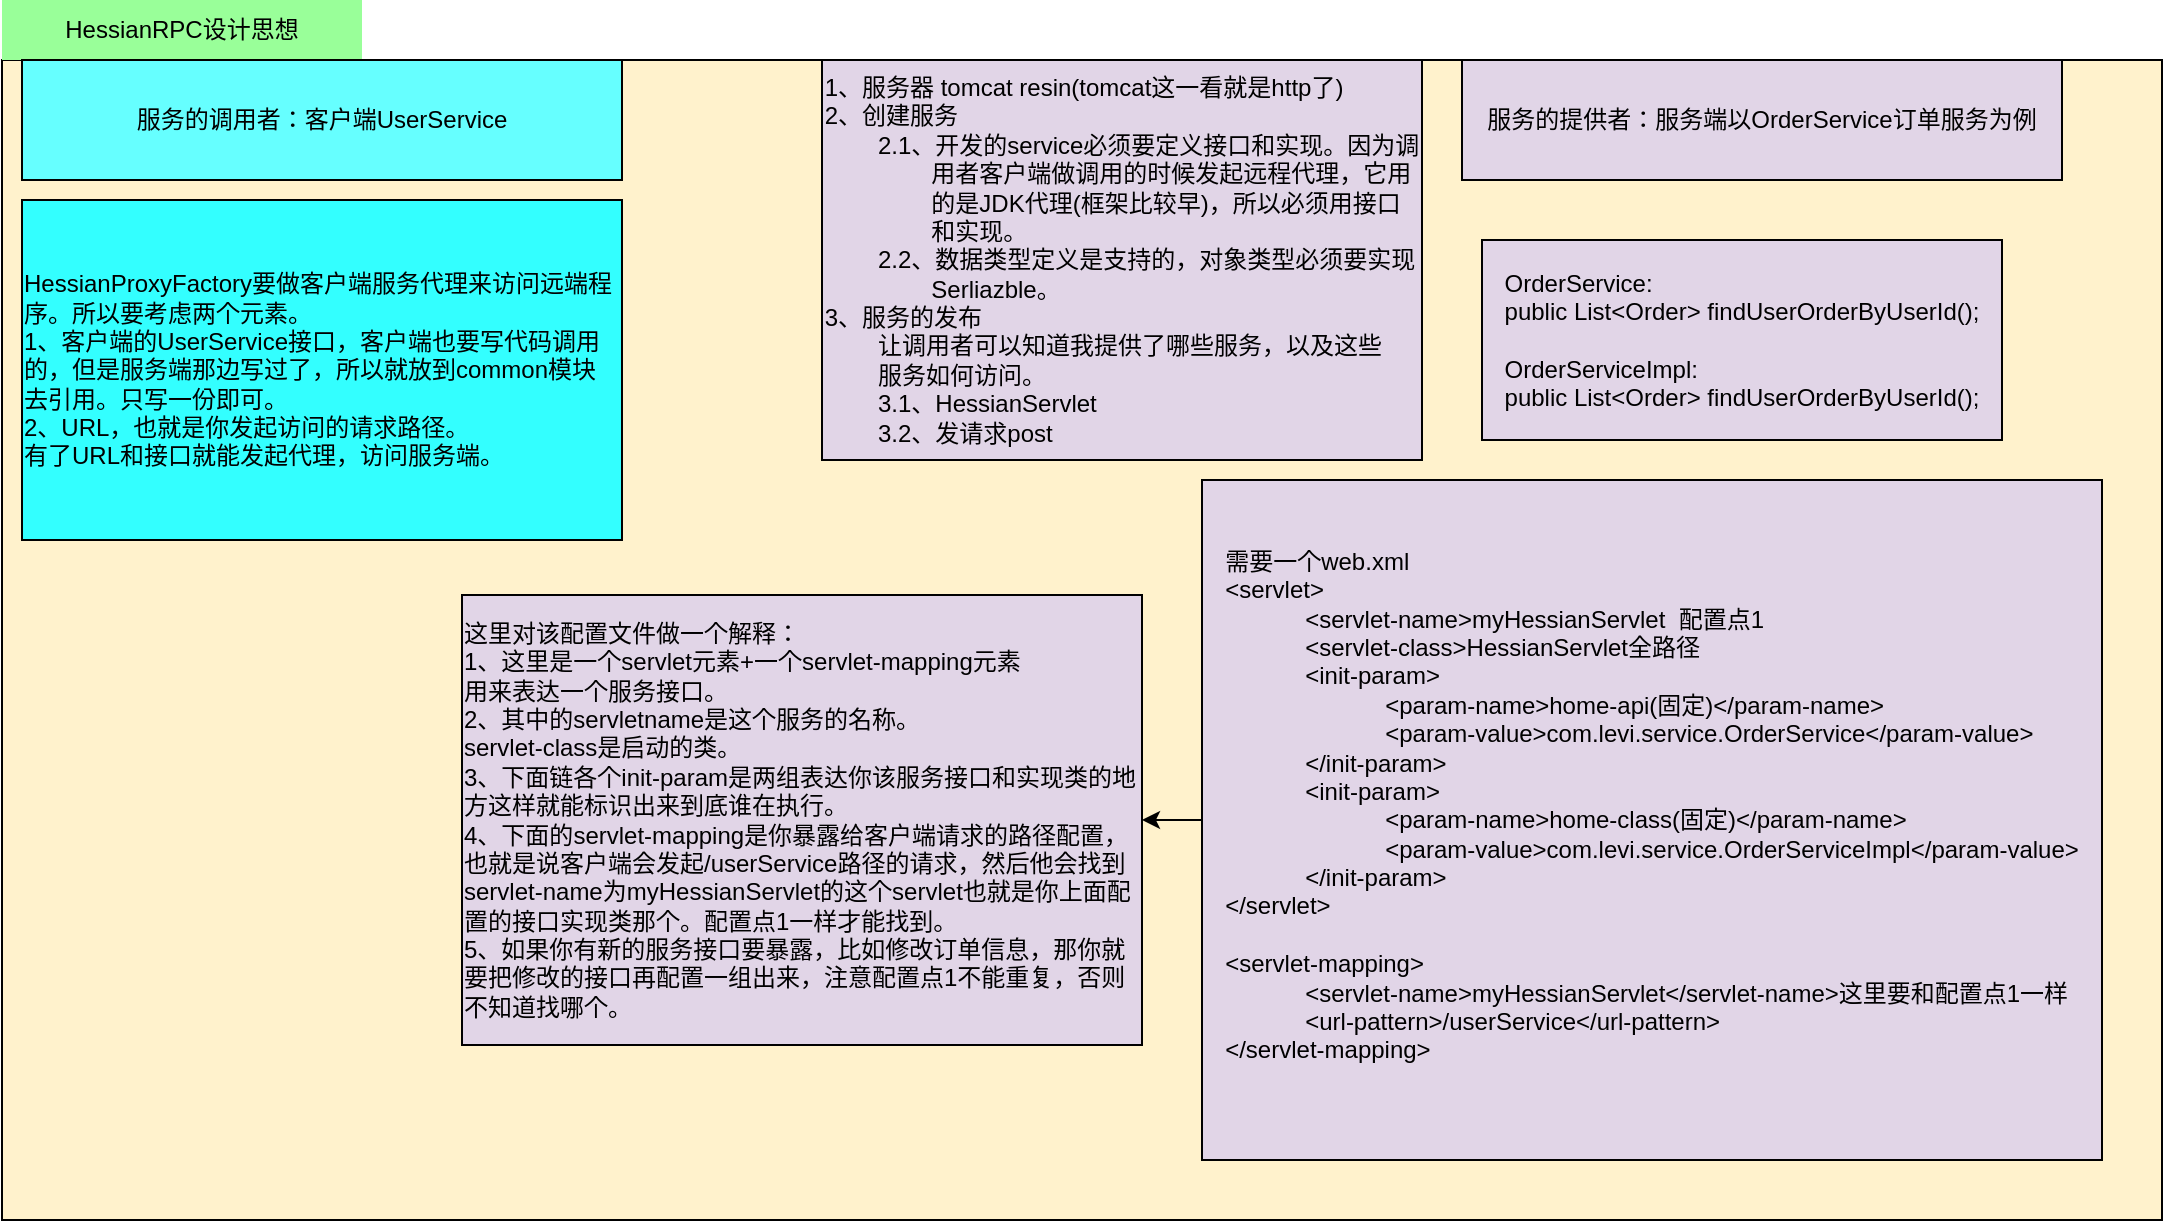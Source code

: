<mxfile version="20.3.0" type="device"><diagram id="lJwua9tX2oHxhJOoHIFe" name="第 1 页"><mxGraphModel dx="2489" dy="857" grid="1" gridSize="10" guides="1" tooltips="1" connect="1" arrows="1" fold="1" page="1" pageScale="1" pageWidth="827" pageHeight="1169" math="0" shadow="0"><root><mxCell id="0"/><mxCell id="1" parent="0"/><mxCell id="4gQTHuj-T5NKrrvfbj4--1" value="" style="rounded=0;whiteSpace=wrap;html=1;fillColor=#FFF2CC;" vertex="1" parent="1"><mxGeometry x="-800" y="160" width="1080" height="580" as="geometry"/></mxCell><mxCell id="4gQTHuj-T5NKrrvfbj4--2" value="HessianRPC设计思想" style="text;html=1;strokeColor=none;fillColor=#99FF99;align=center;verticalAlign=middle;whiteSpace=wrap;rounded=0;" vertex="1" parent="1"><mxGeometry x="-800" y="130" width="180" height="30" as="geometry"/></mxCell><mxCell id="4gQTHuj-T5NKrrvfbj4--3" value="服务的提供者：服务端以OrderService订单服务为例" style="rounded=0;whiteSpace=wrap;html=1;fillColor=#E1D5E7;" vertex="1" parent="1"><mxGeometry x="-70" y="160" width="300" height="60" as="geometry"/></mxCell><mxCell id="4gQTHuj-T5NKrrvfbj4--4" value="&lt;div style=&quot;text-align: left;&quot;&gt;&lt;span style=&quot;background-color: initial;&quot;&gt;1、服务器 tomcat resin(tomcat这一看就是http了)&lt;/span&gt;&lt;/div&gt;&lt;div style=&quot;text-align: left;&quot;&gt;&lt;span style=&quot;background-color: initial;&quot;&gt;2、创建服务&lt;/span&gt;&lt;/div&gt;&lt;div style=&quot;text-align: left;&quot;&gt;&lt;span style=&quot;background-color: initial;&quot;&gt;&lt;span style=&quot;white-space: pre;&quot;&gt;&#9;&lt;/span&gt;2.1、开发的service必须要定义接口和实现。因为调&lt;br&gt;&lt;/span&gt;&lt;/div&gt;&lt;div style=&quot;text-align: left;&quot;&gt;&lt;span style=&quot;background-color: initial;&quot;&gt;&lt;span style=&quot;white-space: pre;&quot;&gt;&#9;&lt;/span&gt;&lt;span style=&quot;white-space: pre;&quot;&gt;&#9;&lt;/span&gt;用者客户端做调用的时候发起远程代理，它用&lt;br&gt;&lt;/span&gt;&lt;/div&gt;&lt;div style=&quot;text-align: left;&quot;&gt;&lt;span style=&quot;background-color: initial;&quot;&gt;&lt;span style=&quot;white-space: pre;&quot;&gt;&#9;&lt;/span&gt;&lt;span style=&quot;white-space: pre;&quot;&gt;&#9;&lt;/span&gt;的是JDK代理(框架比较早)，所以必须用接口&lt;br&gt;&lt;/span&gt;&lt;/div&gt;&lt;div style=&quot;text-align: left;&quot;&gt;&lt;span style=&quot;background-color: initial;&quot;&gt;&lt;span style=&quot;white-space: pre;&quot;&gt;&#9;&lt;/span&gt;&lt;span style=&quot;white-space: pre;&quot;&gt;&#9;&lt;/span&gt;和实现。&lt;br&gt;&lt;/span&gt;&lt;/div&gt;&lt;div style=&quot;text-align: left;&quot;&gt;&lt;span style=&quot;background-color: initial;&quot;&gt;&lt;span style=&quot;white-space: pre;&quot;&gt;&#9;&lt;/span&gt;2.2、数据类型定义是支持的，对象类型必须要实现&lt;br&gt;&lt;/span&gt;&lt;/div&gt;&lt;div style=&quot;text-align: left;&quot;&gt;&lt;span style=&quot;background-color: initial;&quot;&gt;&lt;span style=&quot;white-space: pre;&quot;&gt;&#9;&lt;/span&gt;&lt;span style=&quot;white-space: pre;&quot;&gt;&#9;&lt;/span&gt;Serliazble。&lt;br&gt;&lt;/span&gt;&lt;/div&gt;&lt;div style=&quot;text-align: left;&quot;&gt;&lt;span style=&quot;background-color: initial;&quot;&gt;3、服务的发布&lt;/span&gt;&lt;/div&gt;&lt;div style=&quot;text-align: left;&quot;&gt;&lt;span style=&quot;background-color: initial;&quot;&gt;&lt;span style=&quot;white-space: pre;&quot;&gt;&#9;&lt;/span&gt;让调用者可以知道我提供了哪些服务，以及这些&lt;/span&gt;&lt;/div&gt;&lt;div style=&quot;text-align: left;&quot;&gt;&lt;span style=&quot;background-color: initial;&quot;&gt;&lt;span style=&quot;white-space: pre;&quot;&gt;&#9;&lt;/span&gt;服务如何访问。&lt;br&gt;&lt;/span&gt;&lt;/div&gt;&lt;div style=&quot;text-align: left;&quot;&gt;&lt;span style=&quot;background-color: initial;&quot;&gt;&lt;span style=&quot;white-space: pre;&quot;&gt;&#9;&lt;/span&gt;3.1、HessianServlet&lt;br&gt;&lt;/span&gt;&lt;/div&gt;&lt;div style=&quot;text-align: left;&quot;&gt;&lt;span style=&quot;background-color: initial;&quot;&gt;&lt;span style=&quot;white-space: pre;&quot;&gt;&#9;&lt;/span&gt;3.2、发请求post&lt;br&gt;&lt;/span&gt;&lt;/div&gt;" style="rounded=0;whiteSpace=wrap;html=1;fillColor=#E1D5E7;" vertex="1" parent="1"><mxGeometry x="-390" y="160" width="300" height="200" as="geometry"/></mxCell><mxCell id="4gQTHuj-T5NKrrvfbj4--5" value="&lt;div style=&quot;text-align: left;&quot;&gt;&lt;span style=&quot;background-color: initial;&quot;&gt;OrderService:&lt;/span&gt;&lt;/div&gt;&lt;div style=&quot;text-align: left;&quot;&gt;&lt;span style=&quot;background-color: initial;&quot;&gt;public List&amp;lt;Order&amp;gt; findUserOrderByUserId();&lt;/span&gt;&lt;/div&gt;&lt;div style=&quot;text-align: left;&quot;&gt;&lt;span style=&quot;background-color: initial;&quot;&gt;&lt;br&gt;&lt;/span&gt;&lt;/div&gt;&lt;div style=&quot;text-align: left;&quot;&gt;&lt;span style=&quot;background-color: initial;&quot;&gt;OrderServiceImpl:&lt;/span&gt;&lt;/div&gt;&lt;div style=&quot;text-align: left;&quot;&gt;&lt;span style=&quot;background-color: initial;&quot;&gt;public List&amp;lt;Order&amp;gt; findUserOrderByUserId();&lt;/span&gt;&lt;/div&gt;" style="rounded=0;whiteSpace=wrap;html=1;fillColor=#E1D5E7;" vertex="1" parent="1"><mxGeometry x="-60" y="250" width="260" height="100" as="geometry"/></mxCell><mxCell id="4gQTHuj-T5NKrrvfbj4--16" style="edgeStyle=orthogonalEdgeStyle;rounded=0;orthogonalLoop=1;jettySize=auto;html=1;exitX=0;exitY=0.5;exitDx=0;exitDy=0;entryX=1;entryY=0.5;entryDx=0;entryDy=0;" edge="1" parent="1" source="4gQTHuj-T5NKrrvfbj4--6" target="4gQTHuj-T5NKrrvfbj4--9"><mxGeometry relative="1" as="geometry"/></mxCell><mxCell id="4gQTHuj-T5NKrrvfbj4--6" value="&lt;div style=&quot;text-align: left;&quot;&gt;需要一个web.xml&lt;/div&gt;&lt;div style=&quot;text-align: left;&quot;&gt;&amp;lt;servlet&amp;gt;&lt;/div&gt;&lt;blockquote style=&quot;margin: 0 0 0 40px; border: none; padding: 0px;&quot;&gt;&lt;div style=&quot;text-align: left;&quot;&gt;&lt;span style=&quot;background-color: initial;&quot;&gt;&amp;lt;servlet-name&amp;gt;myHessianServlet&amp;nbsp; 配置点1&lt;/span&gt;&lt;/div&gt;&lt;div style=&quot;text-align: left;&quot;&gt;&lt;span style=&quot;background-color: initial;&quot;&gt;&amp;lt;servlet-class&amp;gt;HessianServlet全路径&lt;/span&gt;&lt;/div&gt;&lt;/blockquote&gt;&lt;div style=&quot;text-align: left;&quot;&gt;&lt;span style=&quot;&quot;&gt;&#9;&lt;/span&gt;&lt;/div&gt;&lt;blockquote style=&quot;margin: 0 0 0 40px; border: none; padding: 0px;&quot;&gt;&lt;div style=&quot;text-align: left;&quot;&gt;&lt;span style=&quot;background-color: initial;&quot;&gt;&amp;lt;init-param&amp;gt;&lt;/span&gt;&lt;/div&gt;&lt;blockquote style=&quot;margin: 0 0 0 40px; border: none; padding: 0px;&quot;&gt;&lt;div style=&quot;text-align: left;&quot;&gt;&amp;lt;param-name&amp;gt;home-api(固定)&amp;lt;/param-name&amp;gt;&lt;/div&gt;&lt;/blockquote&gt;&lt;blockquote style=&quot;margin: 0 0 0 40px; border: none; padding: 0px;&quot;&gt;&lt;div style=&quot;text-align: left;&quot;&gt;&amp;lt;param-value&amp;gt;com.levi.service.OrderService&amp;lt;/param-value&amp;gt;&lt;/div&gt;&lt;/blockquote&gt;&lt;div style=&quot;text-align: left;&quot;&gt;&amp;lt;/init-param&amp;gt;&lt;/div&gt;&lt;div style=&quot;text-align: left;&quot;&gt;&lt;div&gt;&amp;lt;init-param&amp;gt;&lt;/div&gt;&lt;/div&gt;&lt;blockquote style=&quot;margin: 0 0 0 40px; border: none; padding: 0px;&quot;&gt;&lt;div style=&quot;text-align: left;&quot;&gt;&lt;div&gt;&amp;lt;param-name&amp;gt;home-class(固定)&amp;lt;/param-name&amp;gt;&lt;/div&gt;&lt;/div&gt;&lt;/blockquote&gt;&lt;blockquote style=&quot;margin: 0 0 0 40px; border: none; padding: 0px;&quot;&gt;&lt;div style=&quot;text-align: left;&quot;&gt;&lt;div&gt;&amp;lt;param-value&amp;gt;com.levi.service.OrderServiceImpl&amp;lt;/param-value&amp;gt;&lt;/div&gt;&lt;/div&gt;&lt;/blockquote&gt;&lt;div style=&quot;text-align: left;&quot;&gt;&lt;div&gt;&amp;lt;/init-param&amp;gt;&lt;/div&gt;&lt;/div&gt;&lt;/blockquote&gt;&lt;div style=&quot;text-align: left;&quot;&gt;&lt;div&gt;&amp;lt;/servlet&amp;gt;&lt;/div&gt;&lt;div&gt;&lt;br&gt;&lt;/div&gt;&lt;div&gt;&amp;lt;servlet-mapping&amp;gt;&lt;/div&gt;&lt;/div&gt;&lt;blockquote style=&quot;margin: 0 0 0 40px; border: none; padding: 0px;&quot;&gt;&lt;div style=&quot;text-align: left;&quot;&gt;&lt;div&gt;&amp;lt;servlet-name&amp;gt;&lt;span style=&quot;background-color: initial;&quot;&gt;myHessianServlet&amp;lt;/servlet-name&amp;gt;这里要和配置点1一样&lt;/span&gt;&lt;/div&gt;&lt;/div&gt;&lt;div style=&quot;text-align: left;&quot;&gt;&lt;div&gt;&lt;span style=&quot;background-color: initial;&quot;&gt;&amp;lt;url-pattern&amp;gt;/userService&amp;lt;/url-pattern&amp;gt;&lt;/span&gt;&lt;/div&gt;&lt;/div&gt;&lt;/blockquote&gt;&lt;div style=&quot;text-align: left;&quot;&gt;&lt;div&gt;&amp;lt;/servlet-mapping&amp;gt;&lt;/div&gt;&lt;div&gt;&lt;br&gt;&lt;/div&gt;&lt;/div&gt;" style="rounded=0;whiteSpace=wrap;html=1;fillColor=#E1D5E7;" vertex="1" parent="1"><mxGeometry x="-200" y="370" width="450" height="340" as="geometry"/></mxCell><mxCell id="4gQTHuj-T5NKrrvfbj4--9" value="&lt;div style=&quot;text-align: left;&quot;&gt;&lt;span style=&quot;background-color: initial;&quot;&gt;这里对该配置文件做一个解释：&lt;/span&gt;&lt;/div&gt;&lt;div style=&quot;text-align: left;&quot;&gt;&lt;span style=&quot;background-color: initial;&quot;&gt;1、这里是一个servlet元素+一个servlet-mapping元素&lt;/span&gt;&lt;/div&gt;&lt;div style=&quot;text-align: left;&quot;&gt;&lt;span style=&quot;background-color: initial;&quot;&gt;用来表达一个服务接口。&lt;/span&gt;&lt;/div&gt;&lt;div style=&quot;text-align: left;&quot;&gt;&lt;span style=&quot;background-color: initial;&quot;&gt;2、其中的servletname是这个服务的名称。&lt;/span&gt;&lt;/div&gt;&lt;span style=&quot;&quot;&gt;&lt;div style=&quot;text-align: left;&quot;&gt;&lt;span style=&quot;background-color: initial;&quot;&gt;servlet-class是启动的类。&lt;/span&gt;&lt;/div&gt;&lt;/span&gt;&lt;div style=&quot;text-align: left;&quot;&gt;&lt;span style=&quot;background-color: initial;&quot;&gt;3、下面链各个init-param是两组表达你该服务接口和实现类的地方这样就能标识出来到底谁在执行。&lt;/span&gt;&lt;/div&gt;&lt;div style=&quot;text-align: left;&quot;&gt;&lt;span style=&quot;background-color: initial;&quot;&gt;4、下面的&lt;/span&gt;&lt;span style=&quot;background-color: initial;&quot;&gt;servlet-mapping是你暴露给客户端请求的路径配置，也就是说客户端会发起/userService路径的请求，然后他会找到&lt;/span&gt;&lt;span style=&quot;background-color: initial;&quot;&gt;servlet-name为&lt;/span&gt;&lt;span style=&quot;background-color: initial;&quot;&gt;myHessianServlet的这个servlet也就是你上面配置的接口实现类那个。配置点1一样才能找到。&lt;/span&gt;&lt;/div&gt;&lt;span style=&quot;&quot;&gt;&lt;div style=&quot;text-align: left;&quot;&gt;&lt;span style=&quot;background-color: initial;&quot;&gt;5、如果你有新的服务接口要暴露，比如修改订单信息，那你就要把修改的接口再配置一组出来，注意配置点1不能重复，否则不知道找哪个。&lt;/span&gt;&lt;/div&gt;&lt;/span&gt;" style="rounded=0;whiteSpace=wrap;html=1;fillColor=#E1D5E7;" vertex="1" parent="1"><mxGeometry x="-570" y="427.5" width="340" height="225" as="geometry"/></mxCell><mxCell id="4gQTHuj-T5NKrrvfbj4--13" value="服务的调用者：客户端UserService" style="rounded=0;whiteSpace=wrap;html=1;fillColor=#66FFFF;" vertex="1" parent="1"><mxGeometry x="-790" y="160" width="300" height="60" as="geometry"/></mxCell><mxCell id="4gQTHuj-T5NKrrvfbj4--14" value="&lt;div style=&quot;text-align: left;&quot;&gt;HessianProxyFactory要做客户端服务代理来访问远端程序。所以要考虑两个元素。&lt;/div&gt;&lt;div style=&quot;text-align: left;&quot;&gt;1、客户端的UserService接口，客户端也要写代码调用的，但是服务端那边写过了，所以就放到common模块去引用。只写一份即可。&lt;/div&gt;&lt;div style=&quot;text-align: left;&quot;&gt;2、URL，也就是你发起访问的请求路径。&lt;/div&gt;&lt;div style=&quot;text-align: left;&quot;&gt;有了URL和接口就能发起代理，访问服务端。&lt;/div&gt;" style="rounded=0;whiteSpace=wrap;html=1;fillColor=#33FFFF;" vertex="1" parent="1"><mxGeometry x="-790" y="230" width="300" height="170" as="geometry"/></mxCell></root></mxGraphModel></diagram></mxfile>